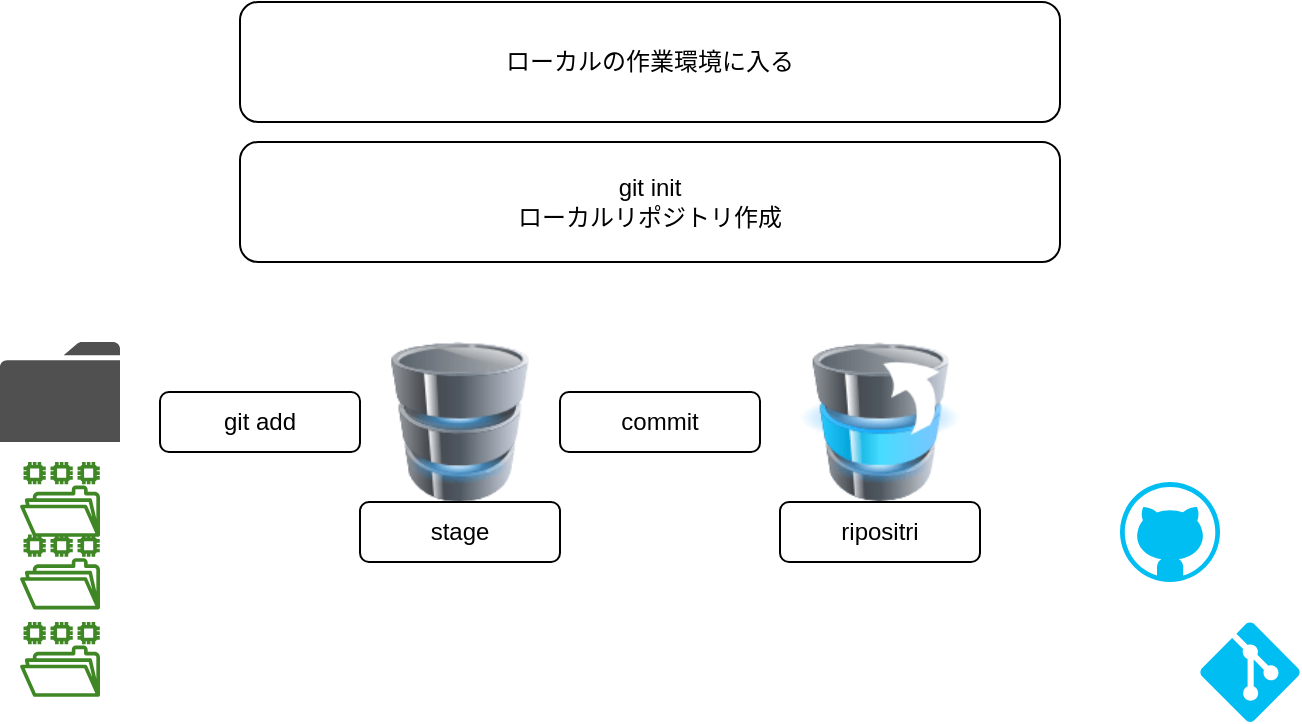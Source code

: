 <mxfile>
    <diagram id="DYvVdBwa6QvWLFN8WyoS" name="ページ1">
        <mxGraphModel dx="1084" dy="629" grid="1" gridSize="10" guides="1" tooltips="1" connect="1" arrows="1" fold="1" page="1" pageScale="1" pageWidth="827" pageHeight="1169" math="0" shadow="0">
            <root>
                <mxCell id="0"/>
                <mxCell id="1" parent="0"/>
                <mxCell id="2" value="" style="verticalLabelPosition=bottom;html=1;verticalAlign=top;align=center;strokeColor=none;fillColor=#00BEF2;shape=mxgraph.azure.github_code;pointerEvents=1;" parent="1" vertex="1">
                    <mxGeometry x="630" y="250" width="50" height="50" as="geometry"/>
                </mxCell>
                <mxCell id="3" value="" style="verticalLabelPosition=bottom;html=1;verticalAlign=top;align=center;strokeColor=none;fillColor=#00BEF2;shape=mxgraph.azure.git_repository;" parent="1" vertex="1">
                    <mxGeometry x="670" y="320" width="50" height="50" as="geometry"/>
                </mxCell>
                <mxCell id="4" value="" style="image;html=1;image=img/lib/clip_art/computers/Database_128x128.png" parent="1" vertex="1">
                    <mxGeometry x="260" y="180" width="80" height="80" as="geometry"/>
                </mxCell>
                <mxCell id="7" value="ローカルの作業環境に入る" style="rounded=1;whiteSpace=wrap;html=1;" parent="1" vertex="1">
                    <mxGeometry x="190" y="10" width="410" height="60" as="geometry"/>
                </mxCell>
                <mxCell id="8" value="git init&lt;br&gt;ローカルリポジトリ作成" style="rounded=1;whiteSpace=wrap;html=1;" parent="1" vertex="1">
                    <mxGeometry x="190" y="80" width="410" height="60" as="geometry"/>
                </mxCell>
                <mxCell id="10" value="" style="sketch=0;outlineConnect=0;fontColor=#232F3E;gradientColor=none;fillColor=#3F8624;strokeColor=none;dashed=0;verticalLabelPosition=bottom;verticalAlign=top;align=center;html=1;fontSize=12;fontStyle=0;aspect=fixed;pointerEvents=1;shape=mxgraph.aws4.file_system;" parent="1" vertex="1">
                    <mxGeometry x="80" y="240.0" width="40" height="37.43" as="geometry"/>
                </mxCell>
                <mxCell id="11" value="" style="sketch=0;pointerEvents=1;shadow=0;dashed=0;html=1;strokeColor=none;fillColor=#505050;labelPosition=center;verticalLabelPosition=bottom;verticalAlign=top;outlineConnect=0;align=center;shape=mxgraph.office.concepts.folder;" parent="1" vertex="1">
                    <mxGeometry x="70" y="180" width="60" height="50" as="geometry"/>
                </mxCell>
                <mxCell id="12" value="" style="sketch=0;outlineConnect=0;fontColor=#232F3E;gradientColor=none;fillColor=#3F8624;strokeColor=none;dashed=0;verticalLabelPosition=bottom;verticalAlign=top;align=center;html=1;fontSize=12;fontStyle=0;aspect=fixed;pointerEvents=1;shape=mxgraph.aws4.file_system;" parent="1" vertex="1">
                    <mxGeometry x="80" y="276.29" width="40" height="37.43" as="geometry"/>
                </mxCell>
                <mxCell id="13" value="" style="sketch=0;outlineConnect=0;fontColor=#232F3E;gradientColor=none;fillColor=#3F8624;strokeColor=none;dashed=0;verticalLabelPosition=bottom;verticalAlign=top;align=center;html=1;fontSize=12;fontStyle=0;aspect=fixed;pointerEvents=1;shape=mxgraph.aws4.file_system;" parent="1" vertex="1">
                    <mxGeometry x="80" y="320" width="40" height="37.43" as="geometry"/>
                </mxCell>
                <mxCell id="14" value="git add" style="rounded=1;whiteSpace=wrap;html=1;" parent="1" vertex="1">
                    <mxGeometry x="150" y="205" width="100" height="30" as="geometry"/>
                </mxCell>
                <mxCell id="15" value="stage" style="rounded=1;whiteSpace=wrap;html=1;" parent="1" vertex="1">
                    <mxGeometry x="250" y="260" width="100" height="30" as="geometry"/>
                </mxCell>
                <mxCell id="17" value="" style="image;html=1;image=img/lib/clip_art/computers/Database_Move_Stack_128x128.png" parent="1" vertex="1">
                    <mxGeometry x="470" y="180" width="80" height="80" as="geometry"/>
                </mxCell>
                <mxCell id="18" value="ripositri" style="rounded=1;whiteSpace=wrap;html=1;" parent="1" vertex="1">
                    <mxGeometry x="460" y="260" width="100" height="30" as="geometry"/>
                </mxCell>
                <mxCell id="19" value="commit" style="rounded=1;whiteSpace=wrap;html=1;" vertex="1" parent="1">
                    <mxGeometry x="350" y="205" width="100" height="30" as="geometry"/>
                </mxCell>
            </root>
        </mxGraphModel>
    </diagram>
</mxfile>